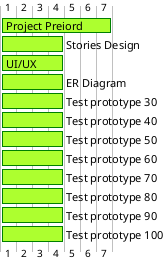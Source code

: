 @startgantt

<style>

ganttDiagram {

  task {
    BackGroundColor GreenYellow
    LineColor Green
    unstarted {
      BackGroundColor Fuchsia
      LineColor FireBrick
    }
  }

}

</style>

[Project Preiord] lasts 7 days
[Stories Design] lasts 4 days
[UI/UX] lasts 4 days
[ER Diagram] lasts 4 days
[Test prototype 30] lasts 4 days
[Test prototype 40] lasts 4 days
[Test prototype 50] lasts 4 days
[Test prototype 60] lasts 4 days
[Test prototype 70] lasts 4 days
[Test prototype 80] lasts 4 days
[Test prototype 90] lasts 4 days
[Test prototype 100] lasts 4 days



@endgantt
